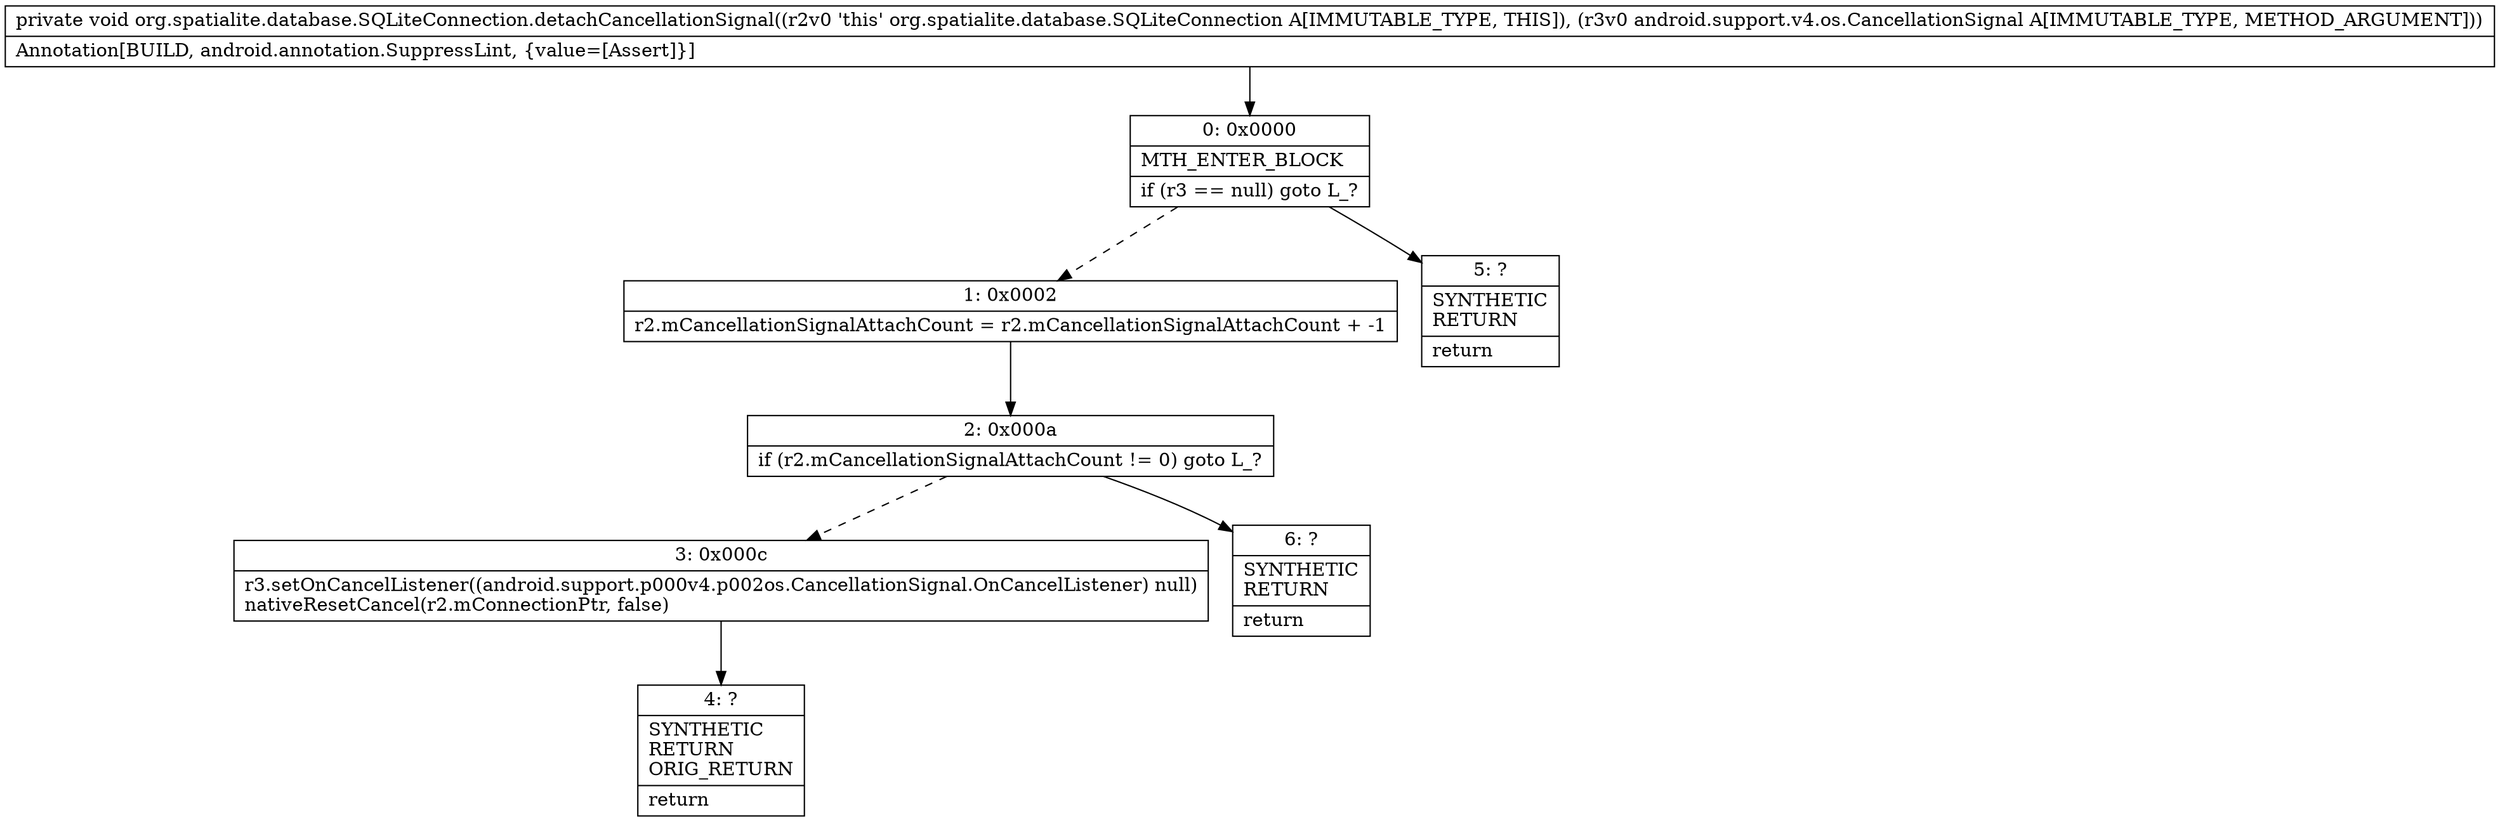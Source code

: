 digraph "CFG fororg.spatialite.database.SQLiteConnection.detachCancellationSignal(Landroid\/support\/v4\/os\/CancellationSignal;)V" {
Node_0 [shape=record,label="{0\:\ 0x0000|MTH_ENTER_BLOCK\l|if (r3 == null) goto L_?\l}"];
Node_1 [shape=record,label="{1\:\ 0x0002|r2.mCancellationSignalAttachCount = r2.mCancellationSignalAttachCount + \-1\l}"];
Node_2 [shape=record,label="{2\:\ 0x000a|if (r2.mCancellationSignalAttachCount != 0) goto L_?\l}"];
Node_3 [shape=record,label="{3\:\ 0x000c|r3.setOnCancelListener((android.support.p000v4.p002os.CancellationSignal.OnCancelListener) null)\lnativeResetCancel(r2.mConnectionPtr, false)\l}"];
Node_4 [shape=record,label="{4\:\ ?|SYNTHETIC\lRETURN\lORIG_RETURN\l|return\l}"];
Node_5 [shape=record,label="{5\:\ ?|SYNTHETIC\lRETURN\l|return\l}"];
Node_6 [shape=record,label="{6\:\ ?|SYNTHETIC\lRETURN\l|return\l}"];
MethodNode[shape=record,label="{private void org.spatialite.database.SQLiteConnection.detachCancellationSignal((r2v0 'this' org.spatialite.database.SQLiteConnection A[IMMUTABLE_TYPE, THIS]), (r3v0 android.support.v4.os.CancellationSignal A[IMMUTABLE_TYPE, METHOD_ARGUMENT]))  | Annotation[BUILD, android.annotation.SuppressLint, \{value=[Assert]\}]\l}"];
MethodNode -> Node_0;
Node_0 -> Node_1[style=dashed];
Node_0 -> Node_5;
Node_1 -> Node_2;
Node_2 -> Node_3[style=dashed];
Node_2 -> Node_6;
Node_3 -> Node_4;
}

